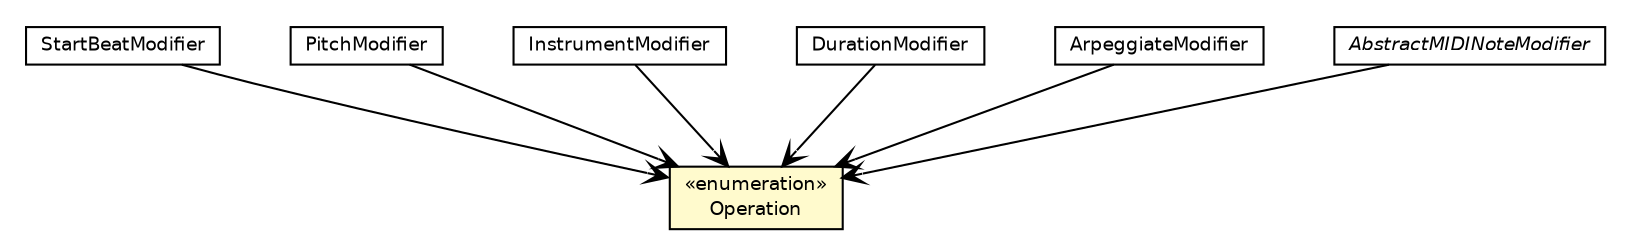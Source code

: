 #!/usr/local/bin/dot
#
# Class diagram 
# Generated by UMLGraph version R5_6-24-gf6e263 (http://www.umlgraph.org/)
#

digraph G {
	edge [fontname="Helvetica",fontsize=10,labelfontname="Helvetica",labelfontsize=10];
	node [fontname="Helvetica",fontsize=10,shape=plaintext];
	nodesep=0.25;
	ranksep=0.5;
	// com.rockhoppertech.music.modifiers.StartBeatModifier
	c7480 [label=<<table title="com.rockhoppertech.music.modifiers.StartBeatModifier" border="0" cellborder="1" cellspacing="0" cellpadding="2" port="p" href="./StartBeatModifier.html">
		<tr><td><table border="0" cellspacing="0" cellpadding="1">
<tr><td align="center" balign="center"> StartBeatModifier </td></tr>
		</table></td></tr>
		</table>>, URL="./StartBeatModifier.html", fontname="Helvetica", fontcolor="black", fontsize=9.0];
	// com.rockhoppertech.music.modifiers.PitchModifier
	c7481 [label=<<table title="com.rockhoppertech.music.modifiers.PitchModifier" border="0" cellborder="1" cellspacing="0" cellpadding="2" port="p" href="./PitchModifier.html">
		<tr><td><table border="0" cellspacing="0" cellpadding="1">
<tr><td align="center" balign="center"> PitchModifier </td></tr>
		</table></td></tr>
		</table>>, URL="./PitchModifier.html", fontname="Helvetica", fontcolor="black", fontsize=9.0];
	// com.rockhoppertech.music.modifiers.Modifier.Operation
	c7485 [label=<<table title="com.rockhoppertech.music.modifiers.Modifier.Operation" border="0" cellborder="1" cellspacing="0" cellpadding="2" port="p" bgcolor="lemonChiffon" href="./Modifier.Operation.html">
		<tr><td><table border="0" cellspacing="0" cellpadding="1">
<tr><td align="center" balign="center"> &#171;enumeration&#187; </td></tr>
<tr><td align="center" balign="center"> Operation </td></tr>
		</table></td></tr>
		</table>>, URL="./Modifier.Operation.html", fontname="Helvetica", fontcolor="black", fontsize=9.0];
	// com.rockhoppertech.music.modifiers.InstrumentModifier
	c7487 [label=<<table title="com.rockhoppertech.music.modifiers.InstrumentModifier" border="0" cellborder="1" cellspacing="0" cellpadding="2" port="p" href="./InstrumentModifier.html">
		<tr><td><table border="0" cellspacing="0" cellpadding="1">
<tr><td align="center" balign="center"> InstrumentModifier </td></tr>
		</table></td></tr>
		</table>>, URL="./InstrumentModifier.html", fontname="Helvetica", fontcolor="black", fontsize=9.0];
	// com.rockhoppertech.music.modifiers.DurationModifier
	c7488 [label=<<table title="com.rockhoppertech.music.modifiers.DurationModifier" border="0" cellborder="1" cellspacing="0" cellpadding="2" port="p" href="./DurationModifier.html">
		<tr><td><table border="0" cellspacing="0" cellpadding="1">
<tr><td align="center" balign="center"> DurationModifier </td></tr>
		</table></td></tr>
		</table>>, URL="./DurationModifier.html", fontname="Helvetica", fontcolor="black", fontsize=9.0];
	// com.rockhoppertech.music.modifiers.ArpeggiateModifier
	c7490 [label=<<table title="com.rockhoppertech.music.modifiers.ArpeggiateModifier" border="0" cellborder="1" cellspacing="0" cellpadding="2" port="p" href="./ArpeggiateModifier.html">
		<tr><td><table border="0" cellspacing="0" cellpadding="1">
<tr><td align="center" balign="center"> ArpeggiateModifier </td></tr>
		</table></td></tr>
		</table>>, URL="./ArpeggiateModifier.html", fontname="Helvetica", fontcolor="black", fontsize=9.0];
	// com.rockhoppertech.music.modifiers.AbstractMIDINoteModifier
	c7492 [label=<<table title="com.rockhoppertech.music.modifiers.AbstractMIDINoteModifier" border="0" cellborder="1" cellspacing="0" cellpadding="2" port="p" href="./AbstractMIDINoteModifier.html">
		<tr><td><table border="0" cellspacing="0" cellpadding="1">
<tr><td align="center" balign="center"><font face="Helvetica-Oblique"> AbstractMIDINoteModifier </font></td></tr>
		</table></td></tr>
		</table>>, URL="./AbstractMIDINoteModifier.html", fontname="Helvetica", fontcolor="black", fontsize=9.0];
	// com.rockhoppertech.music.modifiers.StartBeatModifier NAVASSOC com.rockhoppertech.music.modifiers.Modifier.Operation
	c7480:p -> c7485:p [taillabel="", label="", headlabel="", fontname="Helvetica", fontcolor="black", fontsize=10.0, color="black", arrowhead=open];
	// com.rockhoppertech.music.modifiers.PitchModifier NAVASSOC com.rockhoppertech.music.modifiers.Modifier.Operation
	c7481:p -> c7485:p [taillabel="", label="", headlabel="", fontname="Helvetica", fontcolor="black", fontsize=10.0, color="black", arrowhead=open];
	// com.rockhoppertech.music.modifiers.InstrumentModifier NAVASSOC com.rockhoppertech.music.modifiers.Modifier.Operation
	c7487:p -> c7485:p [taillabel="", label="", headlabel="", fontname="Helvetica", fontcolor="black", fontsize=10.0, color="black", arrowhead=open];
	// com.rockhoppertech.music.modifiers.DurationModifier NAVASSOC com.rockhoppertech.music.modifiers.Modifier.Operation
	c7488:p -> c7485:p [taillabel="", label="", headlabel="", fontname="Helvetica", fontcolor="black", fontsize=10.0, color="black", arrowhead=open];
	// com.rockhoppertech.music.modifiers.ArpeggiateModifier NAVASSOC com.rockhoppertech.music.modifiers.Modifier.Operation
	c7490:p -> c7485:p [taillabel="", label="", headlabel="", fontname="Helvetica", fontcolor="black", fontsize=10.0, color="black", arrowhead=open];
	// com.rockhoppertech.music.modifiers.AbstractMIDINoteModifier NAVASSOC com.rockhoppertech.music.modifiers.Modifier.Operation
	c7492:p -> c7485:p [taillabel="", label="", headlabel="", fontname="Helvetica", fontcolor="black", fontsize=10.0, color="black", arrowhead=open];
}

